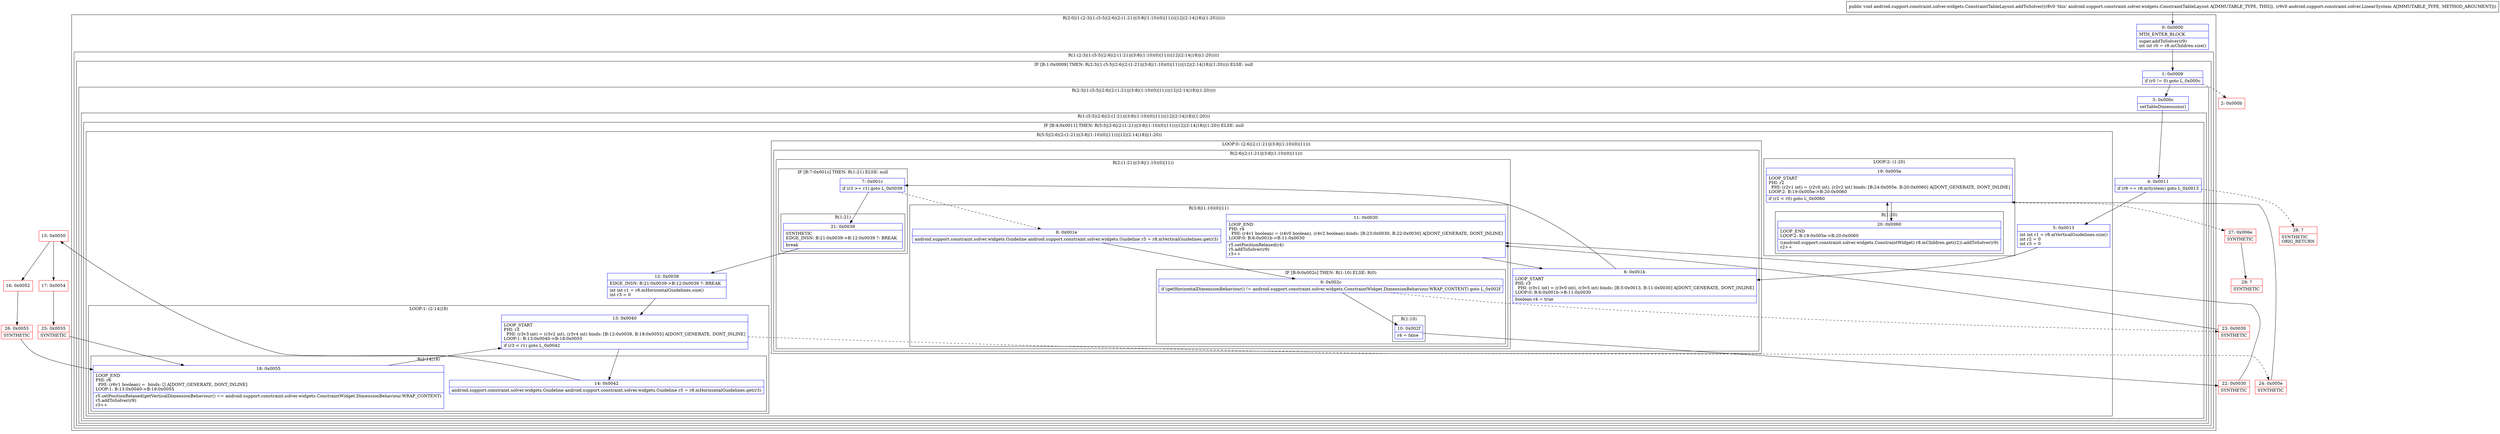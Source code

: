 digraph "CFG forandroid.support.constraint.solver.widgets.ConstraintTableLayout.addToSolver(Landroid\/support\/constraint\/solver\/LinearSystem;)V" {
subgraph cluster_Region_277433065 {
label = "R(2:0|(1:(2:3|(1:(5:5|(2:6|(2:(1:21)|(3:8|(1:10)(0)|11)))|12|(2:14|18)|(1:20))))))";
node [shape=record,color=blue];
Node_0 [shape=record,label="{0\:\ 0x0000|MTH_ENTER_BLOCK\l|super.addToSolver(r9)\lint int r0 = r8.mChildren.size()\l}"];
subgraph cluster_Region_1586528389 {
label = "R(1:(2:3|(1:(5:5|(2:6|(2:(1:21)|(3:8|(1:10)(0)|11)))|12|(2:14|18)|(1:20)))))";
node [shape=record,color=blue];
subgraph cluster_IfRegion_1693169157 {
label = "IF [B:1:0x0009] THEN: R(2:3|(1:(5:5|(2:6|(2:(1:21)|(3:8|(1:10)(0)|11)))|12|(2:14|18)|(1:20)))) ELSE: null";
node [shape=record,color=blue];
Node_1 [shape=record,label="{1\:\ 0x0009|if (r0 != 0) goto L_0x000c\l}"];
subgraph cluster_Region_1831234281 {
label = "R(2:3|(1:(5:5|(2:6|(2:(1:21)|(3:8|(1:10)(0)|11)))|12|(2:14|18)|(1:20))))";
node [shape=record,color=blue];
Node_3 [shape=record,label="{3\:\ 0x000c|setTableDimensions()\l}"];
subgraph cluster_Region_1099881291 {
label = "R(1:(5:5|(2:6|(2:(1:21)|(3:8|(1:10)(0)|11)))|12|(2:14|18)|(1:20)))";
node [shape=record,color=blue];
subgraph cluster_IfRegion_1204606122 {
label = "IF [B:4:0x0011] THEN: R(5:5|(2:6|(2:(1:21)|(3:8|(1:10)(0)|11)))|12|(2:14|18)|(1:20)) ELSE: null";
node [shape=record,color=blue];
Node_4 [shape=record,label="{4\:\ 0x0011|if (r9 == r8.mSystem) goto L_0x0013\l}"];
subgraph cluster_Region_1933287302 {
label = "R(5:5|(2:6|(2:(1:21)|(3:8|(1:10)(0)|11)))|12|(2:14|18)|(1:20))";
node [shape=record,color=blue];
Node_5 [shape=record,label="{5\:\ 0x0013|int int r1 = r8.mVerticalGuidelines.size()\lint r2 = 0\lint r3 = 0\l}"];
subgraph cluster_LoopRegion_495116414 {
label = "LOOP:0: (2:6|(2:(1:21)|(3:8|(1:10)(0)|11)))";
node [shape=record,color=blue];
subgraph cluster_Region_1939409152 {
label = "R(2:6|(2:(1:21)|(3:8|(1:10)(0)|11)))";
node [shape=record,color=blue];
Node_6 [shape=record,label="{6\:\ 0x001b|LOOP_START\lPHI: r3 \l  PHI: (r3v1 int) = (r3v0 int), (r3v5 int) binds: [B:5:0x0013, B:11:0x0030] A[DONT_GENERATE, DONT_INLINE]\lLOOP:0: B:6:0x001b\-\>B:11:0x0030\l|boolean r4 = true\l}"];
subgraph cluster_Region_1135452165 {
label = "R(2:(1:21)|(3:8|(1:10)(0)|11))";
node [shape=record,color=blue];
subgraph cluster_IfRegion_692018442 {
label = "IF [B:7:0x001c] THEN: R(1:21) ELSE: null";
node [shape=record,color=blue];
Node_7 [shape=record,label="{7\:\ 0x001c|if (r3 \>= r1) goto L_0x0039\l}"];
subgraph cluster_Region_1959686072 {
label = "R(1:21)";
node [shape=record,color=blue];
Node_21 [shape=record,label="{21\:\ 0x0039|SYNTHETIC\lEDGE_INSN: B:21:0x0039\-\>B:12:0x0039 ?: BREAK  \l|break\l}"];
}
}
subgraph cluster_Region_1550940839 {
label = "R(3:8|(1:10)(0)|11)";
node [shape=record,color=blue];
Node_8 [shape=record,label="{8\:\ 0x001e|android.support.constraint.solver.widgets.Guideline android.support.constraint.solver.widgets.Guideline r5 = r8.mVerticalGuidelines.get(r3)\l}"];
subgraph cluster_IfRegion_1434885135 {
label = "IF [B:9:0x002c] THEN: R(1:10) ELSE: R(0)";
node [shape=record,color=blue];
Node_9 [shape=record,label="{9\:\ 0x002c|if (getHorizontalDimensionBehaviour() != android.support.constraint.solver.widgets.ConstraintWidget.DimensionBehaviour.WRAP_CONTENT) goto L_0x002f\l}"];
subgraph cluster_Region_547212660 {
label = "R(1:10)";
node [shape=record,color=blue];
Node_10 [shape=record,label="{10\:\ 0x002f|r4 = false\l}"];
}
subgraph cluster_Region_1603082193 {
label = "R(0)";
node [shape=record,color=blue];
}
}
Node_11 [shape=record,label="{11\:\ 0x0030|LOOP_END\lPHI: r4 \l  PHI: (r4v1 boolean) = (r4v0 boolean), (r4v2 boolean) binds: [B:23:0x0030, B:22:0x0030] A[DONT_GENERATE, DONT_INLINE]\lLOOP:0: B:6:0x001b\-\>B:11:0x0030\l|r5.setPositionRelaxed(r4)\lr5.addToSolver(r9)\lr3++\l}"];
}
}
}
}
Node_12 [shape=record,label="{12\:\ 0x0039|EDGE_INSN: B:21:0x0039\-\>B:12:0x0039 ?: BREAK  \l|int int r1 = r8.mHorizontalGuidelines.size()\lint r3 = 0\l}"];
subgraph cluster_LoopRegion_1557222652 {
label = "LOOP:1: (2:14|18)";
node [shape=record,color=blue];
Node_13 [shape=record,label="{13\:\ 0x0040|LOOP_START\lPHI: r3 \l  PHI: (r3v3 int) = (r3v2 int), (r3v4 int) binds: [B:12:0x0039, B:18:0x0055] A[DONT_GENERATE, DONT_INLINE]\lLOOP:1: B:13:0x0040\-\>B:18:0x0055\l|if (r3 \< r1) goto L_0x0042\l}"];
subgraph cluster_Region_186820995 {
label = "R(2:14|18)";
node [shape=record,color=blue];
Node_14 [shape=record,label="{14\:\ 0x0042|android.support.constraint.solver.widgets.Guideline android.support.constraint.solver.widgets.Guideline r5 = r8.mHorizontalGuidelines.get(r3)\l}"];
Node_18 [shape=record,label="{18\:\ 0x0055|LOOP_END\lPHI: r6 \l  PHI: (r6v1 boolean) =  binds: [] A[DONT_GENERATE, DONT_INLINE]\lLOOP:1: B:13:0x0040\-\>B:18:0x0055\l|r5.setPositionRelaxed(getVerticalDimensionBehaviour() == android.support.constraint.solver.widgets.ConstraintWidget.DimensionBehaviour.WRAP_CONTENT)\lr5.addToSolver(r9)\lr3++\l}"];
}
}
subgraph cluster_LoopRegion_185138463 {
label = "LOOP:2: (1:20)";
node [shape=record,color=blue];
Node_19 [shape=record,label="{19\:\ 0x005e|LOOP_START\lPHI: r2 \l  PHI: (r2v1 int) = (r2v0 int), (r2v2 int) binds: [B:24:0x005e, B:20:0x0060] A[DONT_GENERATE, DONT_INLINE]\lLOOP:2: B:19:0x005e\-\>B:20:0x0060\l|if (r2 \< r0) goto L_0x0060\l}"];
subgraph cluster_Region_274570678 {
label = "R(1:20)";
node [shape=record,color=blue];
Node_20 [shape=record,label="{20\:\ 0x0060|LOOP_END\lLOOP:2: B:19:0x005e\-\>B:20:0x0060\l|((android.support.constraint.solver.widgets.ConstraintWidget) r8.mChildren.get(r2)).addToSolver(r9)\lr2++\l}"];
}
}
}
}
}
}
}
}
}
Node_2 [shape=record,color=red,label="{2\:\ 0x000b}"];
Node_15 [shape=record,color=red,label="{15\:\ 0x0050}"];
Node_16 [shape=record,color=red,label="{16\:\ 0x0052}"];
Node_17 [shape=record,color=red,label="{17\:\ 0x0054}"];
Node_22 [shape=record,color=red,label="{22\:\ 0x0030|SYNTHETIC\l}"];
Node_23 [shape=record,color=red,label="{23\:\ 0x0030|SYNTHETIC\l}"];
Node_24 [shape=record,color=red,label="{24\:\ 0x005e|SYNTHETIC\l}"];
Node_25 [shape=record,color=red,label="{25\:\ 0x0055|SYNTHETIC\l}"];
Node_26 [shape=record,color=red,label="{26\:\ 0x0055|SYNTHETIC\l}"];
Node_27 [shape=record,color=red,label="{27\:\ 0x006e|SYNTHETIC\l}"];
Node_28 [shape=record,color=red,label="{28\:\ ?|SYNTHETIC\lORIG_RETURN\l}"];
Node_29 [shape=record,color=red,label="{29\:\ ?|SYNTHETIC\l}"];
MethodNode[shape=record,label="{public void android.support.constraint.solver.widgets.ConstraintTableLayout.addToSolver((r8v0 'this' android.support.constraint.solver.widgets.ConstraintTableLayout A[IMMUTABLE_TYPE, THIS]), (r9v0 android.support.constraint.solver.LinearSystem A[IMMUTABLE_TYPE, METHOD_ARGUMENT])) }"];
MethodNode -> Node_0;
Node_0 -> Node_1;
Node_1 -> Node_2[style=dashed];
Node_1 -> Node_3;
Node_3 -> Node_4;
Node_4 -> Node_5;
Node_4 -> Node_28[style=dashed];
Node_5 -> Node_6;
Node_6 -> Node_7;
Node_7 -> Node_8[style=dashed];
Node_7 -> Node_21;
Node_21 -> Node_12;
Node_8 -> Node_9;
Node_9 -> Node_10;
Node_9 -> Node_23[style=dashed];
Node_10 -> Node_22;
Node_11 -> Node_6;
Node_12 -> Node_13;
Node_13 -> Node_14;
Node_13 -> Node_24[style=dashed];
Node_14 -> Node_15;
Node_18 -> Node_13;
Node_19 -> Node_20;
Node_19 -> Node_27[style=dashed];
Node_20 -> Node_19;
Node_15 -> Node_16;
Node_15 -> Node_17;
Node_16 -> Node_26;
Node_17 -> Node_25;
Node_22 -> Node_11;
Node_23 -> Node_11;
Node_24 -> Node_19;
Node_25 -> Node_18;
Node_26 -> Node_18;
Node_27 -> Node_29;
}

